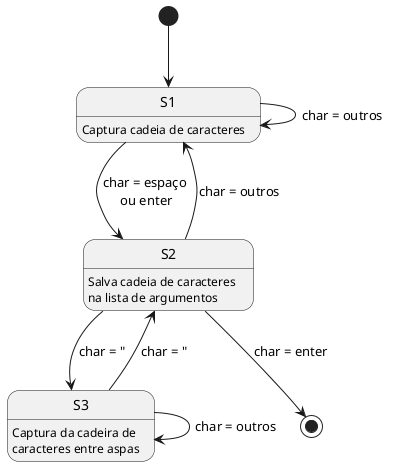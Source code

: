 @startuml cli_token
[*] --> S1
S1 : Captura cadeia de caracteres
S1 --> S1 : char = outros
S1 --> S2 : char = espaço \nou enter



S2: Salva cadeia de caracteres \nna lista de argumentos
S2 --> S1 : char = outros
S2 --> S3 : char = "



S3: Captura da cadeira de \ncaracteres entre aspas
S3 --> S2 : char = "
S3 --> S3 : char = outros


S2 --> [*] : char = enter
@enduml